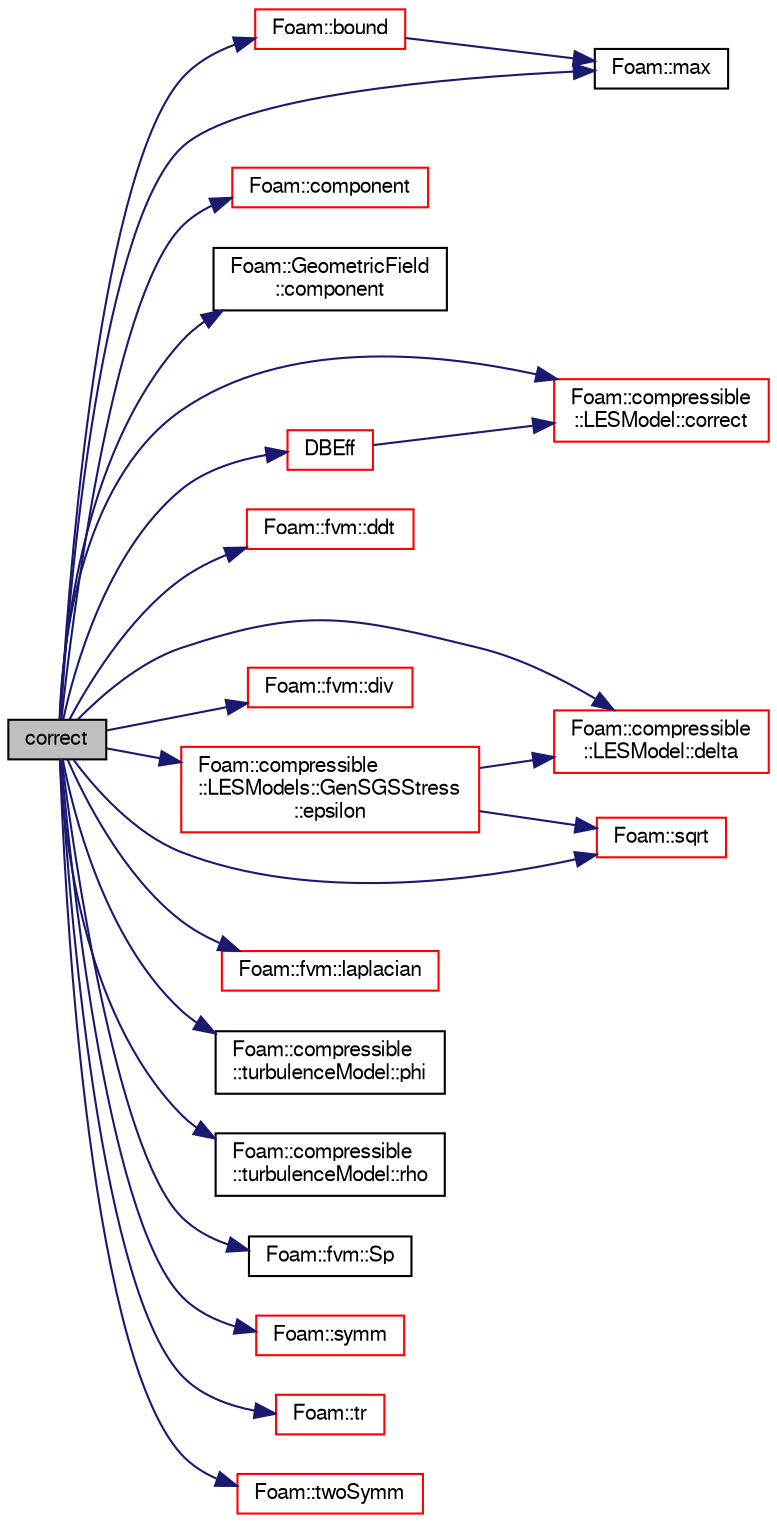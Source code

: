 digraph "correct"
{
  bgcolor="transparent";
  edge [fontname="FreeSans",fontsize="10",labelfontname="FreeSans",labelfontsize="10"];
  node [fontname="FreeSans",fontsize="10",shape=record];
  rankdir="LR";
  Node371 [label="correct",height=0.2,width=0.4,color="black", fillcolor="grey75", style="filled", fontcolor="black"];
  Node371 -> Node372 [color="midnightblue",fontsize="10",style="solid",fontname="FreeSans"];
  Node372 [label="Foam::bound",height=0.2,width=0.4,color="red",URL="$a21124.html#a334b2a2d0ce7997d360f7a018174a077",tooltip="Bound the given scalar field if it has gone unbounded. "];
  Node372 -> Node507 [color="midnightblue",fontsize="10",style="solid",fontname="FreeSans"];
  Node507 [label="Foam::max",height=0.2,width=0.4,color="black",URL="$a21124.html#ac993e906cf2774ae77e666bc24e81733"];
  Node371 -> Node686 [color="midnightblue",fontsize="10",style="solid",fontname="FreeSans"];
  Node686 [label="Foam::component",height=0.2,width=0.4,color="red",URL="$a21124.html#a38788135ad21a6daaf3af2a761b33508"];
  Node371 -> Node688 [color="midnightblue",fontsize="10",style="solid",fontname="FreeSans"];
  Node688 [label="Foam::GeometricField\l::component",height=0.2,width=0.4,color="black",URL="$a22434.html#ab1ef8613f4a1aa4376b197a65941c5c0",tooltip="Return a component of the field. "];
  Node371 -> Node689 [color="midnightblue",fontsize="10",style="solid",fontname="FreeSans"];
  Node689 [label="Foam::compressible\l::LESModel::correct",height=0.2,width=0.4,color="red",URL="$a30634.html#a3ae44b28050c3aa494c1d8e18cf618c1",tooltip="Correct Eddy-Viscosity and related properties. "];
  Node371 -> Node692 [color="midnightblue",fontsize="10",style="solid",fontname="FreeSans"];
  Node692 [label="DBEff",height=0.2,width=0.4,color="red",URL="$a30614.html#aa48e60cd7debd34a3639299196441f8e",tooltip="Return the effective diffusivity for B. "];
  Node692 -> Node689 [color="midnightblue",fontsize="10",style="solid",fontname="FreeSans"];
  Node371 -> Node737 [color="midnightblue",fontsize="10",style="solid",fontname="FreeSans"];
  Node737 [label="Foam::fvm::ddt",height=0.2,width=0.4,color="red",URL="$a21135.html#a2d88eca98ab69b84af7ddb96e35f5a44"];
  Node371 -> Node738 [color="midnightblue",fontsize="10",style="solid",fontname="FreeSans"];
  Node738 [label="Foam::compressible\l::LESModel::delta",height=0.2,width=0.4,color="red",URL="$a30634.html#ae1d8f7535eb39381966ede312047ed6b",tooltip="Access function to filter width. "];
  Node371 -> Node740 [color="midnightblue",fontsize="10",style="solid",fontname="FreeSans"];
  Node740 [label="Foam::fvm::div",height=0.2,width=0.4,color="red",URL="$a21135.html#a058dd4757c11ae656c8d576632b33d25"];
  Node371 -> Node749 [color="midnightblue",fontsize="10",style="solid",fontname="FreeSans"];
  Node749 [label="Foam::compressible\l::LESModels::GenSGSStress\l::epsilon",height=0.2,width=0.4,color="red",URL="$a30626.html#ad79e047917669fbb490d351478651e20",tooltip="Return the SGS turbulent dissipation. "];
  Node749 -> Node753 [color="midnightblue",fontsize="10",style="solid",fontname="FreeSans"];
  Node753 [label="Foam::sqrt",height=0.2,width=0.4,color="red",URL="$a21124.html#a8616bd62eebf2342a80222fecb1bda71"];
  Node749 -> Node738 [color="midnightblue",fontsize="10",style="solid",fontname="FreeSans"];
  Node371 -> Node754 [color="midnightblue",fontsize="10",style="solid",fontname="FreeSans"];
  Node754 [label="Foam::fvm::laplacian",height=0.2,width=0.4,color="red",URL="$a21135.html#a05679b154654e47e9f1e2fbd2bc0bae0"];
  Node371 -> Node507 [color="midnightblue",fontsize="10",style="solid",fontname="FreeSans"];
  Node371 -> Node755 [color="midnightblue",fontsize="10",style="solid",fontname="FreeSans"];
  Node755 [label="Foam::compressible\l::turbulenceModel::phi",height=0.2,width=0.4,color="black",URL="$a30818.html#afa376adc6cc59952d2f6f2ad38bba068",tooltip="Access function to flux field. "];
  Node371 -> Node756 [color="midnightblue",fontsize="10",style="solid",fontname="FreeSans"];
  Node756 [label="Foam::compressible\l::turbulenceModel::rho",height=0.2,width=0.4,color="black",URL="$a30818.html#a85451bc9acf825ab1d3c3c143714bc38",tooltip="Access function to density field. "];
  Node371 -> Node757 [color="midnightblue",fontsize="10",style="solid",fontname="FreeSans"];
  Node757 [label="Foam::fvm::Sp",height=0.2,width=0.4,color="black",URL="$a21135.html#a67e0938495ebeac7ad57361957720554"];
  Node371 -> Node753 [color="midnightblue",fontsize="10",style="solid",fontname="FreeSans"];
  Node371 -> Node758 [color="midnightblue",fontsize="10",style="solid",fontname="FreeSans"];
  Node758 [label="Foam::symm",height=0.2,width=0.4,color="red",URL="$a21124.html#a112755faabb5ff081d7a25a936a1d3c4"];
  Node371 -> Node752 [color="midnightblue",fontsize="10",style="solid",fontname="FreeSans"];
  Node752 [label="Foam::tr",height=0.2,width=0.4,color="red",URL="$a21124.html#a16888f82e1accdb4c88dc9573a1dd02e"];
  Node371 -> Node759 [color="midnightblue",fontsize="10",style="solid",fontname="FreeSans"];
  Node759 [label="Foam::twoSymm",height=0.2,width=0.4,color="red",URL="$a21124.html#a446550beb700669a32e76d9b87d5e043"];
}
